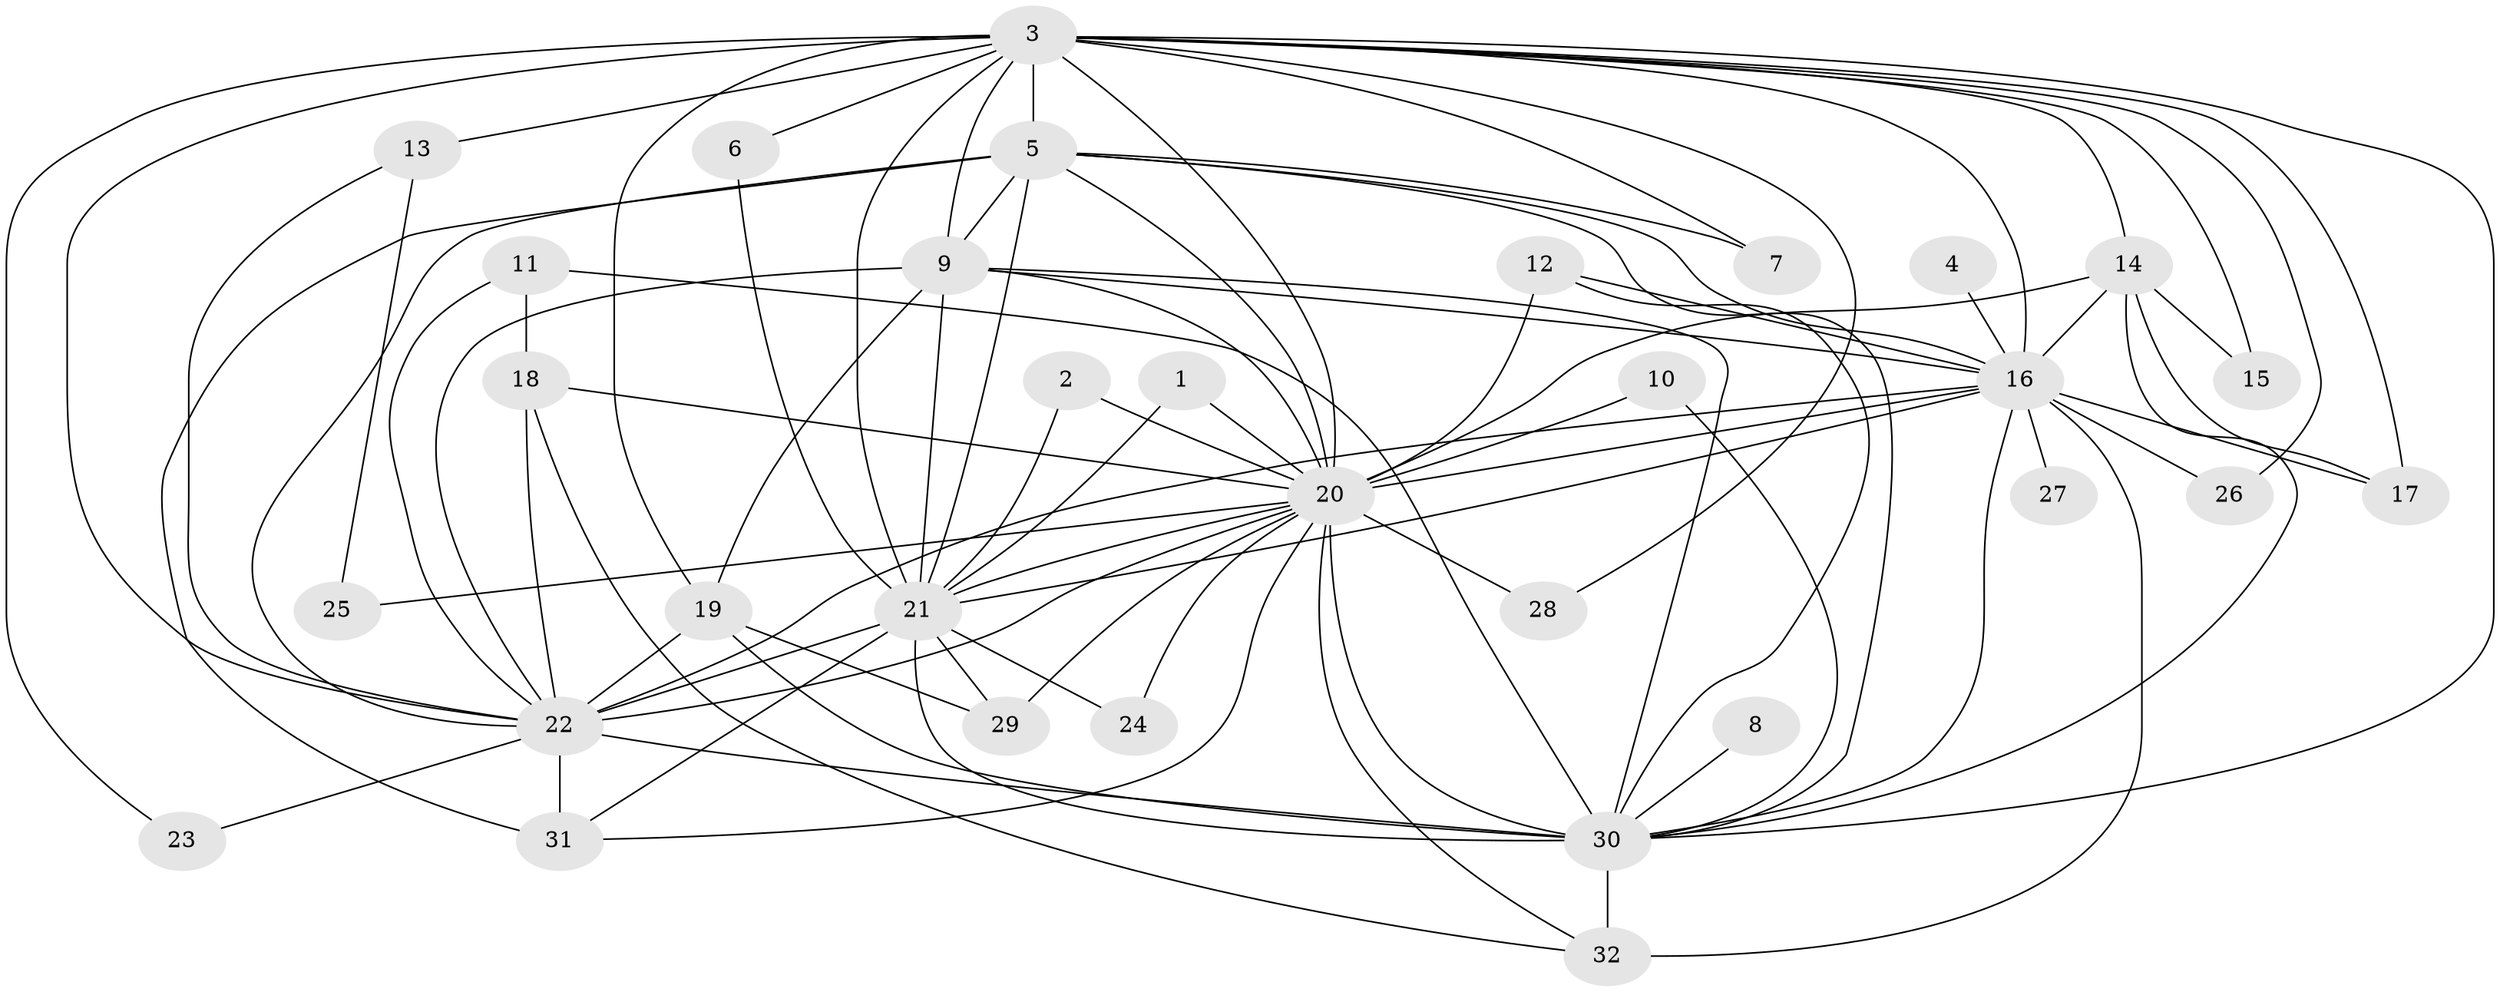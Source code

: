 // original degree distribution, {12: 0.015873015873015872, 18: 0.015873015873015872, 15: 0.015873015873015872, 14: 0.015873015873015872, 13: 0.031746031746031744, 19: 0.015873015873015872, 20: 0.015873015873015872, 24: 0.015873015873015872, 17: 0.015873015873015872, 2: 0.5555555555555556, 4: 0.047619047619047616, 3: 0.1746031746031746, 5: 0.031746031746031744, 6: 0.031746031746031744}
// Generated by graph-tools (version 1.1) at 2025/25/03/09/25 03:25:52]
// undirected, 32 vertices, 85 edges
graph export_dot {
graph [start="1"]
  node [color=gray90,style=filled];
  1;
  2;
  3;
  4;
  5;
  6;
  7;
  8;
  9;
  10;
  11;
  12;
  13;
  14;
  15;
  16;
  17;
  18;
  19;
  20;
  21;
  22;
  23;
  24;
  25;
  26;
  27;
  28;
  29;
  30;
  31;
  32;
  1 -- 20 [weight=1.0];
  1 -- 21 [weight=1.0];
  2 -- 20 [weight=1.0];
  2 -- 21 [weight=1.0];
  3 -- 5 [weight=4.0];
  3 -- 6 [weight=1.0];
  3 -- 7 [weight=1.0];
  3 -- 9 [weight=2.0];
  3 -- 13 [weight=2.0];
  3 -- 14 [weight=1.0];
  3 -- 15 [weight=1.0];
  3 -- 16 [weight=2.0];
  3 -- 17 [weight=1.0];
  3 -- 19 [weight=1.0];
  3 -- 20 [weight=2.0];
  3 -- 21 [weight=5.0];
  3 -- 22 [weight=2.0];
  3 -- 23 [weight=1.0];
  3 -- 26 [weight=1.0];
  3 -- 28 [weight=1.0];
  3 -- 30 [weight=2.0];
  4 -- 16 [weight=1.0];
  5 -- 7 [weight=1.0];
  5 -- 9 [weight=1.0];
  5 -- 16 [weight=1.0];
  5 -- 20 [weight=1.0];
  5 -- 21 [weight=2.0];
  5 -- 22 [weight=1.0];
  5 -- 30 [weight=1.0];
  5 -- 31 [weight=1.0];
  6 -- 21 [weight=1.0];
  8 -- 30 [weight=1.0];
  9 -- 16 [weight=1.0];
  9 -- 19 [weight=1.0];
  9 -- 20 [weight=4.0];
  9 -- 21 [weight=2.0];
  9 -- 22 [weight=1.0];
  9 -- 30 [weight=2.0];
  10 -- 20 [weight=1.0];
  10 -- 30 [weight=1.0];
  11 -- 18 [weight=2.0];
  11 -- 22 [weight=1.0];
  11 -- 30 [weight=1.0];
  12 -- 16 [weight=1.0];
  12 -- 20 [weight=1.0];
  12 -- 30 [weight=1.0];
  13 -- 22 [weight=1.0];
  13 -- 25 [weight=1.0];
  14 -- 15 [weight=1.0];
  14 -- 16 [weight=1.0];
  14 -- 17 [weight=1.0];
  14 -- 20 [weight=1.0];
  14 -- 30 [weight=1.0];
  16 -- 17 [weight=1.0];
  16 -- 20 [weight=1.0];
  16 -- 21 [weight=2.0];
  16 -- 22 [weight=3.0];
  16 -- 26 [weight=1.0];
  16 -- 27 [weight=2.0];
  16 -- 30 [weight=1.0];
  16 -- 32 [weight=1.0];
  18 -- 20 [weight=1.0];
  18 -- 22 [weight=1.0];
  18 -- 32 [weight=1.0];
  19 -- 22 [weight=1.0];
  19 -- 29 [weight=1.0];
  19 -- 30 [weight=2.0];
  20 -- 21 [weight=2.0];
  20 -- 22 [weight=1.0];
  20 -- 24 [weight=1.0];
  20 -- 25 [weight=1.0];
  20 -- 28 [weight=1.0];
  20 -- 29 [weight=1.0];
  20 -- 30 [weight=1.0];
  20 -- 31 [weight=1.0];
  20 -- 32 [weight=1.0];
  21 -- 22 [weight=4.0];
  21 -- 24 [weight=1.0];
  21 -- 29 [weight=2.0];
  21 -- 30 [weight=2.0];
  21 -- 31 [weight=1.0];
  22 -- 23 [weight=1.0];
  22 -- 30 [weight=1.0];
  22 -- 31 [weight=1.0];
  30 -- 32 [weight=2.0];
}
